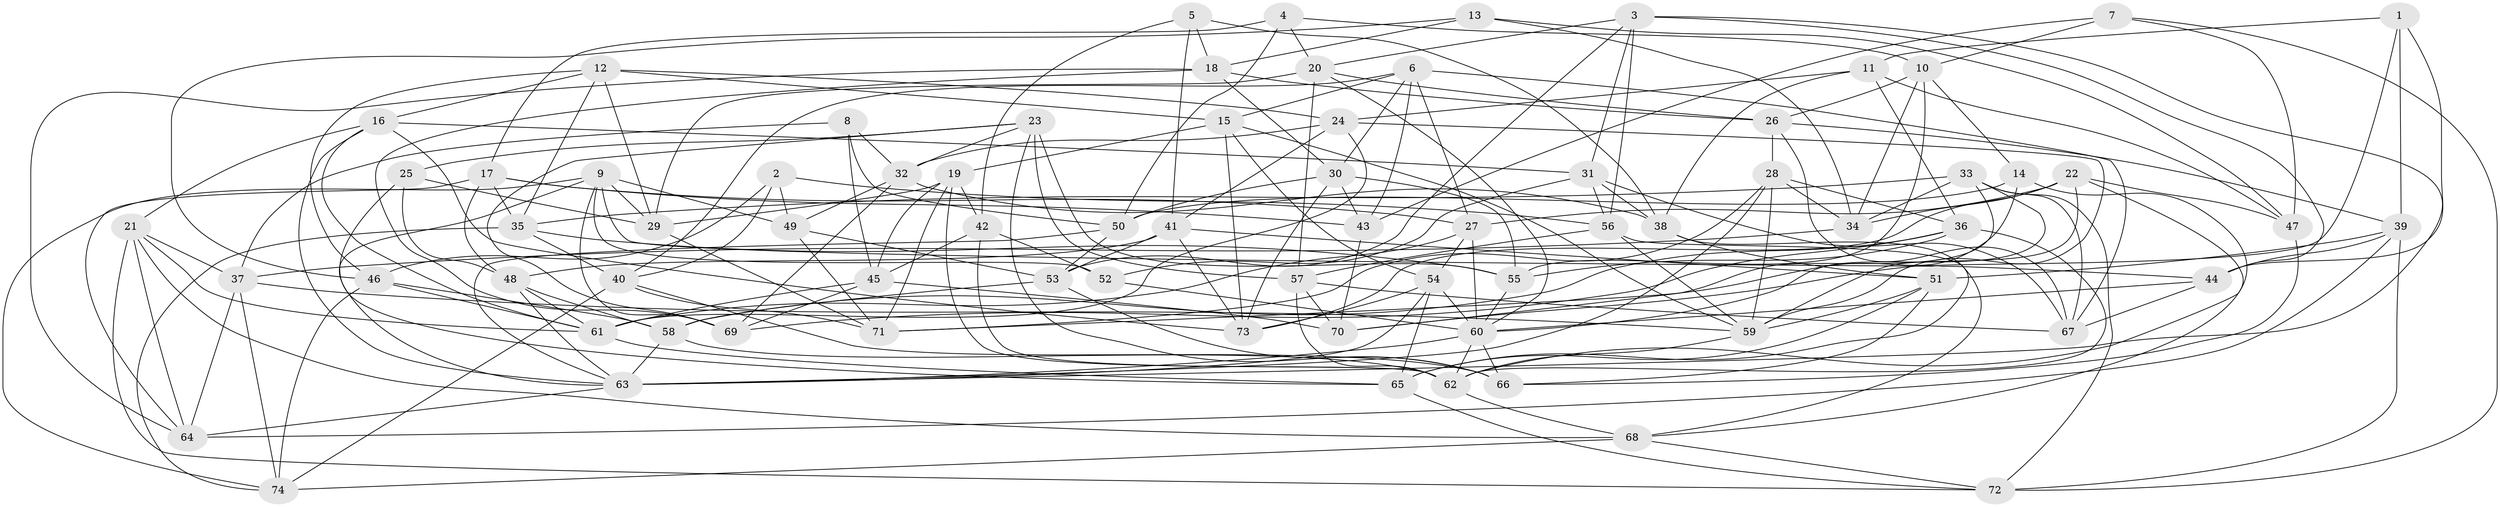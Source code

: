 // original degree distribution, {4: 1.0}
// Generated by graph-tools (version 1.1) at 2025/50/03/09/25 03:50:51]
// undirected, 74 vertices, 217 edges
graph export_dot {
graph [start="1"]
  node [color=gray90,style=filled];
  1;
  2;
  3;
  4;
  5;
  6;
  7;
  8;
  9;
  10;
  11;
  12;
  13;
  14;
  15;
  16;
  17;
  18;
  19;
  20;
  21;
  22;
  23;
  24;
  25;
  26;
  27;
  28;
  29;
  30;
  31;
  32;
  33;
  34;
  35;
  36;
  37;
  38;
  39;
  40;
  41;
  42;
  43;
  44;
  45;
  46;
  47;
  48;
  49;
  50;
  51;
  52;
  53;
  54;
  55;
  56;
  57;
  58;
  59;
  60;
  61;
  62;
  63;
  64;
  65;
  66;
  67;
  68;
  69;
  70;
  71;
  72;
  73;
  74;
  1 -- 11 [weight=1.0];
  1 -- 39 [weight=1.0];
  1 -- 44 [weight=1.0];
  1 -- 70 [weight=1.0];
  2 -- 40 [weight=1.0];
  2 -- 46 [weight=1.0];
  2 -- 49 [weight=1.0];
  2 -- 56 [weight=1.0];
  3 -- 20 [weight=1.0];
  3 -- 31 [weight=1.0];
  3 -- 44 [weight=1.0];
  3 -- 53 [weight=1.0];
  3 -- 56 [weight=1.0];
  3 -- 63 [weight=1.0];
  4 -- 10 [weight=1.0];
  4 -- 17 [weight=1.0];
  4 -- 20 [weight=1.0];
  4 -- 50 [weight=1.0];
  5 -- 18 [weight=1.0];
  5 -- 38 [weight=1.0];
  5 -- 41 [weight=1.0];
  5 -- 42 [weight=1.0];
  6 -- 15 [weight=1.0];
  6 -- 27 [weight=1.0];
  6 -- 30 [weight=1.0];
  6 -- 40 [weight=1.0];
  6 -- 43 [weight=1.0];
  6 -- 67 [weight=1.0];
  7 -- 10 [weight=1.0];
  7 -- 43 [weight=1.0];
  7 -- 47 [weight=1.0];
  7 -- 72 [weight=1.0];
  8 -- 32 [weight=1.0];
  8 -- 37 [weight=1.0];
  8 -- 45 [weight=1.0];
  8 -- 50 [weight=1.0];
  9 -- 29 [weight=1.0];
  9 -- 44 [weight=1.0];
  9 -- 49 [weight=2.0];
  9 -- 52 [weight=1.0];
  9 -- 63 [weight=1.0];
  9 -- 69 [weight=1.0];
  9 -- 74 [weight=1.0];
  10 -- 14 [weight=1.0];
  10 -- 26 [weight=1.0];
  10 -- 34 [weight=1.0];
  10 -- 55 [weight=1.0];
  11 -- 24 [weight=1.0];
  11 -- 36 [weight=1.0];
  11 -- 38 [weight=1.0];
  11 -- 47 [weight=2.0];
  12 -- 15 [weight=1.0];
  12 -- 16 [weight=1.0];
  12 -- 24 [weight=1.0];
  12 -- 29 [weight=1.0];
  12 -- 35 [weight=1.0];
  12 -- 46 [weight=1.0];
  13 -- 18 [weight=1.0];
  13 -- 34 [weight=1.0];
  13 -- 46 [weight=1.0];
  13 -- 47 [weight=1.0];
  14 -- 50 [weight=1.0];
  14 -- 68 [weight=1.0];
  14 -- 71 [weight=1.0];
  15 -- 19 [weight=1.0];
  15 -- 54 [weight=1.0];
  15 -- 59 [weight=1.0];
  15 -- 73 [weight=1.0];
  16 -- 21 [weight=1.0];
  16 -- 31 [weight=1.0];
  16 -- 61 [weight=1.0];
  16 -- 63 [weight=1.0];
  16 -- 73 [weight=1.0];
  17 -- 27 [weight=1.0];
  17 -- 35 [weight=1.0];
  17 -- 43 [weight=1.0];
  17 -- 48 [weight=1.0];
  17 -- 64 [weight=1.0];
  18 -- 26 [weight=1.0];
  18 -- 30 [weight=1.0];
  18 -- 64 [weight=1.0];
  18 -- 69 [weight=1.0];
  19 -- 29 [weight=1.0];
  19 -- 42 [weight=1.0];
  19 -- 45 [weight=1.0];
  19 -- 62 [weight=1.0];
  19 -- 71 [weight=1.0];
  20 -- 26 [weight=1.0];
  20 -- 29 [weight=1.0];
  20 -- 57 [weight=1.0];
  20 -- 60 [weight=1.0];
  21 -- 37 [weight=1.0];
  21 -- 61 [weight=1.0];
  21 -- 64 [weight=1.0];
  21 -- 68 [weight=1.0];
  21 -- 72 [weight=1.0];
  22 -- 27 [weight=1.0];
  22 -- 34 [weight=1.0];
  22 -- 47 [weight=1.0];
  22 -- 59 [weight=1.0];
  22 -- 62 [weight=1.0];
  22 -- 73 [weight=1.0];
  23 -- 25 [weight=1.0];
  23 -- 32 [weight=1.0];
  23 -- 55 [weight=1.0];
  23 -- 57 [weight=1.0];
  23 -- 66 [weight=1.0];
  23 -- 69 [weight=1.0];
  24 -- 32 [weight=1.0];
  24 -- 41 [weight=1.0];
  24 -- 59 [weight=1.0];
  24 -- 61 [weight=1.0];
  25 -- 29 [weight=1.0];
  25 -- 48 [weight=1.0];
  25 -- 65 [weight=1.0];
  26 -- 28 [weight=1.0];
  26 -- 39 [weight=1.0];
  26 -- 67 [weight=1.0];
  27 -- 54 [weight=1.0];
  27 -- 60 [weight=1.0];
  27 -- 61 [weight=1.0];
  28 -- 34 [weight=1.0];
  28 -- 36 [weight=1.0];
  28 -- 59 [weight=1.0];
  28 -- 63 [weight=1.0];
  28 -- 71 [weight=1.0];
  29 -- 71 [weight=1.0];
  30 -- 43 [weight=1.0];
  30 -- 50 [weight=1.0];
  30 -- 55 [weight=1.0];
  30 -- 73 [weight=1.0];
  31 -- 38 [weight=1.0];
  31 -- 52 [weight=1.0];
  31 -- 56 [weight=1.0];
  31 -- 67 [weight=1.0];
  32 -- 38 [weight=1.0];
  32 -- 49 [weight=1.0];
  32 -- 69 [weight=1.0];
  33 -- 34 [weight=1.0];
  33 -- 35 [weight=1.0];
  33 -- 60 [weight=1.0];
  33 -- 67 [weight=1.0];
  33 -- 70 [weight=1.0];
  33 -- 72 [weight=1.0];
  34 -- 37 [weight=1.0];
  35 -- 40 [weight=1.0];
  35 -- 55 [weight=1.0];
  35 -- 74 [weight=1.0];
  36 -- 55 [weight=1.0];
  36 -- 58 [weight=1.0];
  36 -- 62 [weight=1.0];
  36 -- 69 [weight=1.0];
  37 -- 59 [weight=1.0];
  37 -- 64 [weight=1.0];
  37 -- 74 [weight=1.0];
  38 -- 51 [weight=1.0];
  38 -- 65 [weight=1.0];
  39 -- 44 [weight=1.0];
  39 -- 51 [weight=1.0];
  39 -- 64 [weight=1.0];
  39 -- 72 [weight=1.0];
  40 -- 66 [weight=1.0];
  40 -- 71 [weight=1.0];
  40 -- 74 [weight=1.0];
  41 -- 48 [weight=1.0];
  41 -- 51 [weight=1.0];
  41 -- 53 [weight=1.0];
  41 -- 73 [weight=1.0];
  42 -- 45 [weight=1.0];
  42 -- 52 [weight=1.0];
  42 -- 62 [weight=2.0];
  43 -- 70 [weight=2.0];
  44 -- 60 [weight=1.0];
  44 -- 67 [weight=1.0];
  45 -- 61 [weight=1.0];
  45 -- 69 [weight=1.0];
  45 -- 70 [weight=1.0];
  46 -- 58 [weight=1.0];
  46 -- 61 [weight=1.0];
  46 -- 74 [weight=1.0];
  47 -- 66 [weight=1.0];
  48 -- 58 [weight=1.0];
  48 -- 61 [weight=1.0];
  48 -- 63 [weight=1.0];
  49 -- 53 [weight=1.0];
  49 -- 71 [weight=1.0];
  50 -- 53 [weight=1.0];
  50 -- 63 [weight=1.0];
  51 -- 59 [weight=1.0];
  51 -- 65 [weight=1.0];
  51 -- 66 [weight=1.0];
  52 -- 60 [weight=1.0];
  53 -- 58 [weight=1.0];
  53 -- 66 [weight=1.0];
  54 -- 60 [weight=1.0];
  54 -- 63 [weight=1.0];
  54 -- 65 [weight=1.0];
  54 -- 73 [weight=1.0];
  55 -- 60 [weight=1.0];
  56 -- 57 [weight=1.0];
  56 -- 59 [weight=1.0];
  56 -- 68 [weight=1.0];
  57 -- 62 [weight=1.0];
  57 -- 67 [weight=1.0];
  57 -- 70 [weight=1.0];
  58 -- 62 [weight=1.0];
  58 -- 63 [weight=1.0];
  59 -- 62 [weight=1.0];
  60 -- 62 [weight=1.0];
  60 -- 63 [weight=1.0];
  60 -- 66 [weight=1.0];
  61 -- 65 [weight=1.0];
  62 -- 68 [weight=1.0];
  63 -- 64 [weight=1.0];
  65 -- 72 [weight=1.0];
  68 -- 72 [weight=1.0];
  68 -- 74 [weight=1.0];
}
